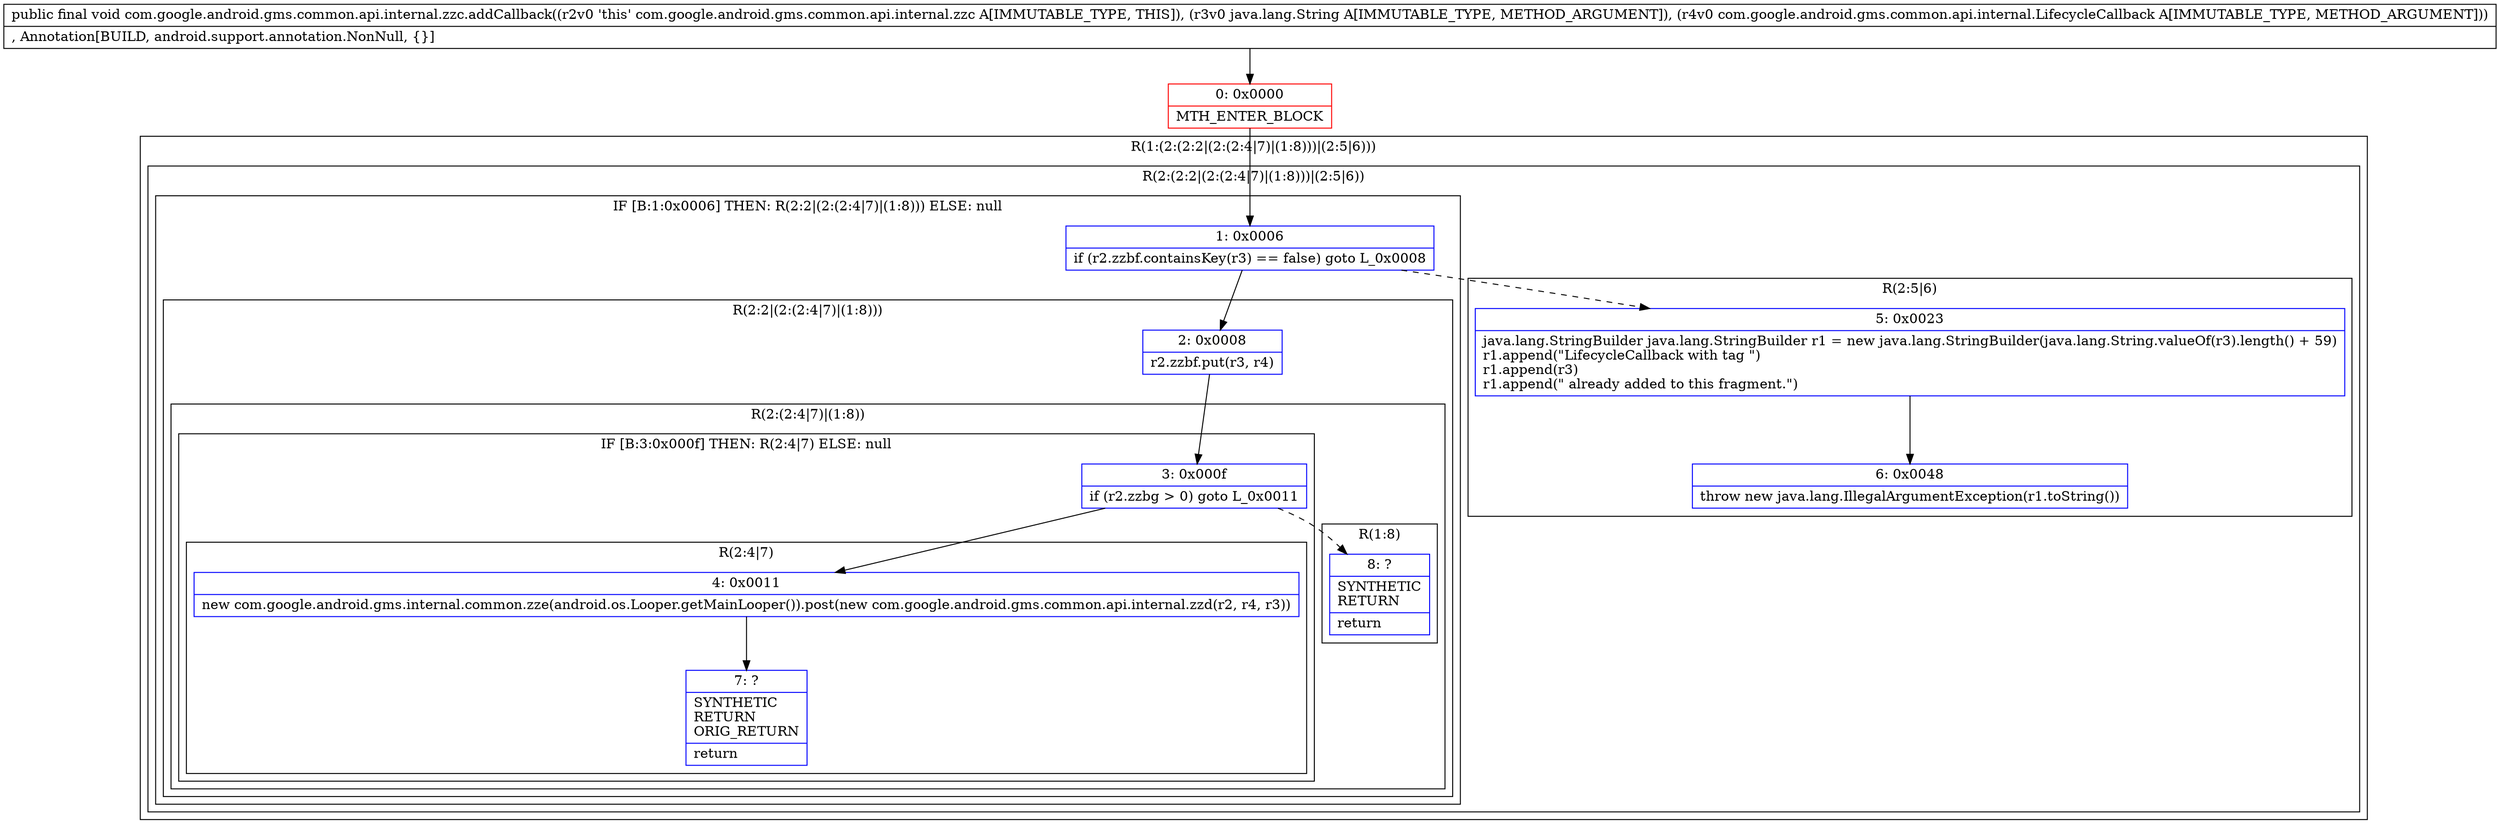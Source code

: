 digraph "CFG forcom.google.android.gms.common.api.internal.zzc.addCallback(Ljava\/lang\/String;Lcom\/google\/android\/gms\/common\/api\/internal\/LifecycleCallback;)V" {
subgraph cluster_Region_1852338763 {
label = "R(1:(2:(2:2|(2:(2:4|7)|(1:8)))|(2:5|6)))";
node [shape=record,color=blue];
subgraph cluster_Region_1602393801 {
label = "R(2:(2:2|(2:(2:4|7)|(1:8)))|(2:5|6))";
node [shape=record,color=blue];
subgraph cluster_IfRegion_288515299 {
label = "IF [B:1:0x0006] THEN: R(2:2|(2:(2:4|7)|(1:8))) ELSE: null";
node [shape=record,color=blue];
Node_1 [shape=record,label="{1\:\ 0x0006|if (r2.zzbf.containsKey(r3) == false) goto L_0x0008\l}"];
subgraph cluster_Region_647140532 {
label = "R(2:2|(2:(2:4|7)|(1:8)))";
node [shape=record,color=blue];
Node_2 [shape=record,label="{2\:\ 0x0008|r2.zzbf.put(r3, r4)\l}"];
subgraph cluster_Region_189087751 {
label = "R(2:(2:4|7)|(1:8))";
node [shape=record,color=blue];
subgraph cluster_IfRegion_1085975416 {
label = "IF [B:3:0x000f] THEN: R(2:4|7) ELSE: null";
node [shape=record,color=blue];
Node_3 [shape=record,label="{3\:\ 0x000f|if (r2.zzbg \> 0) goto L_0x0011\l}"];
subgraph cluster_Region_1110301424 {
label = "R(2:4|7)";
node [shape=record,color=blue];
Node_4 [shape=record,label="{4\:\ 0x0011|new com.google.android.gms.internal.common.zze(android.os.Looper.getMainLooper()).post(new com.google.android.gms.common.api.internal.zzd(r2, r4, r3))\l}"];
Node_7 [shape=record,label="{7\:\ ?|SYNTHETIC\lRETURN\lORIG_RETURN\l|return\l}"];
}
}
subgraph cluster_Region_1890111797 {
label = "R(1:8)";
node [shape=record,color=blue];
Node_8 [shape=record,label="{8\:\ ?|SYNTHETIC\lRETURN\l|return\l}"];
}
}
}
}
subgraph cluster_Region_1597657174 {
label = "R(2:5|6)";
node [shape=record,color=blue];
Node_5 [shape=record,label="{5\:\ 0x0023|java.lang.StringBuilder java.lang.StringBuilder r1 = new java.lang.StringBuilder(java.lang.String.valueOf(r3).length() + 59)\lr1.append(\"LifecycleCallback with tag \")\lr1.append(r3)\lr1.append(\" already added to this fragment.\")\l}"];
Node_6 [shape=record,label="{6\:\ 0x0048|throw new java.lang.IllegalArgumentException(r1.toString())\l}"];
}
}
}
Node_0 [shape=record,color=red,label="{0\:\ 0x0000|MTH_ENTER_BLOCK\l}"];
MethodNode[shape=record,label="{public final void com.google.android.gms.common.api.internal.zzc.addCallback((r2v0 'this' com.google.android.gms.common.api.internal.zzc A[IMMUTABLE_TYPE, THIS]), (r3v0 java.lang.String A[IMMUTABLE_TYPE, METHOD_ARGUMENT]), (r4v0 com.google.android.gms.common.api.internal.LifecycleCallback A[IMMUTABLE_TYPE, METHOD_ARGUMENT]))  | , Annotation[BUILD, android.support.annotation.NonNull, \{\}]\l}"];
MethodNode -> Node_0;
Node_1 -> Node_2;
Node_1 -> Node_5[style=dashed];
Node_2 -> Node_3;
Node_3 -> Node_4;
Node_3 -> Node_8[style=dashed];
Node_4 -> Node_7;
Node_5 -> Node_6;
Node_0 -> Node_1;
}

